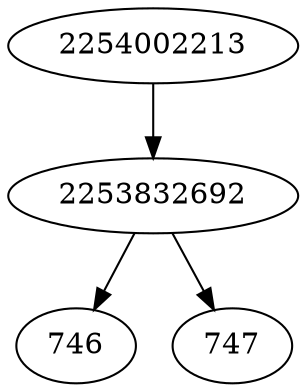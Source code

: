 strict digraph  {
746;
747;
2253832692;
2254002213;
2253832692 -> 746;
2253832692 -> 747;
2254002213 -> 2253832692;
}
